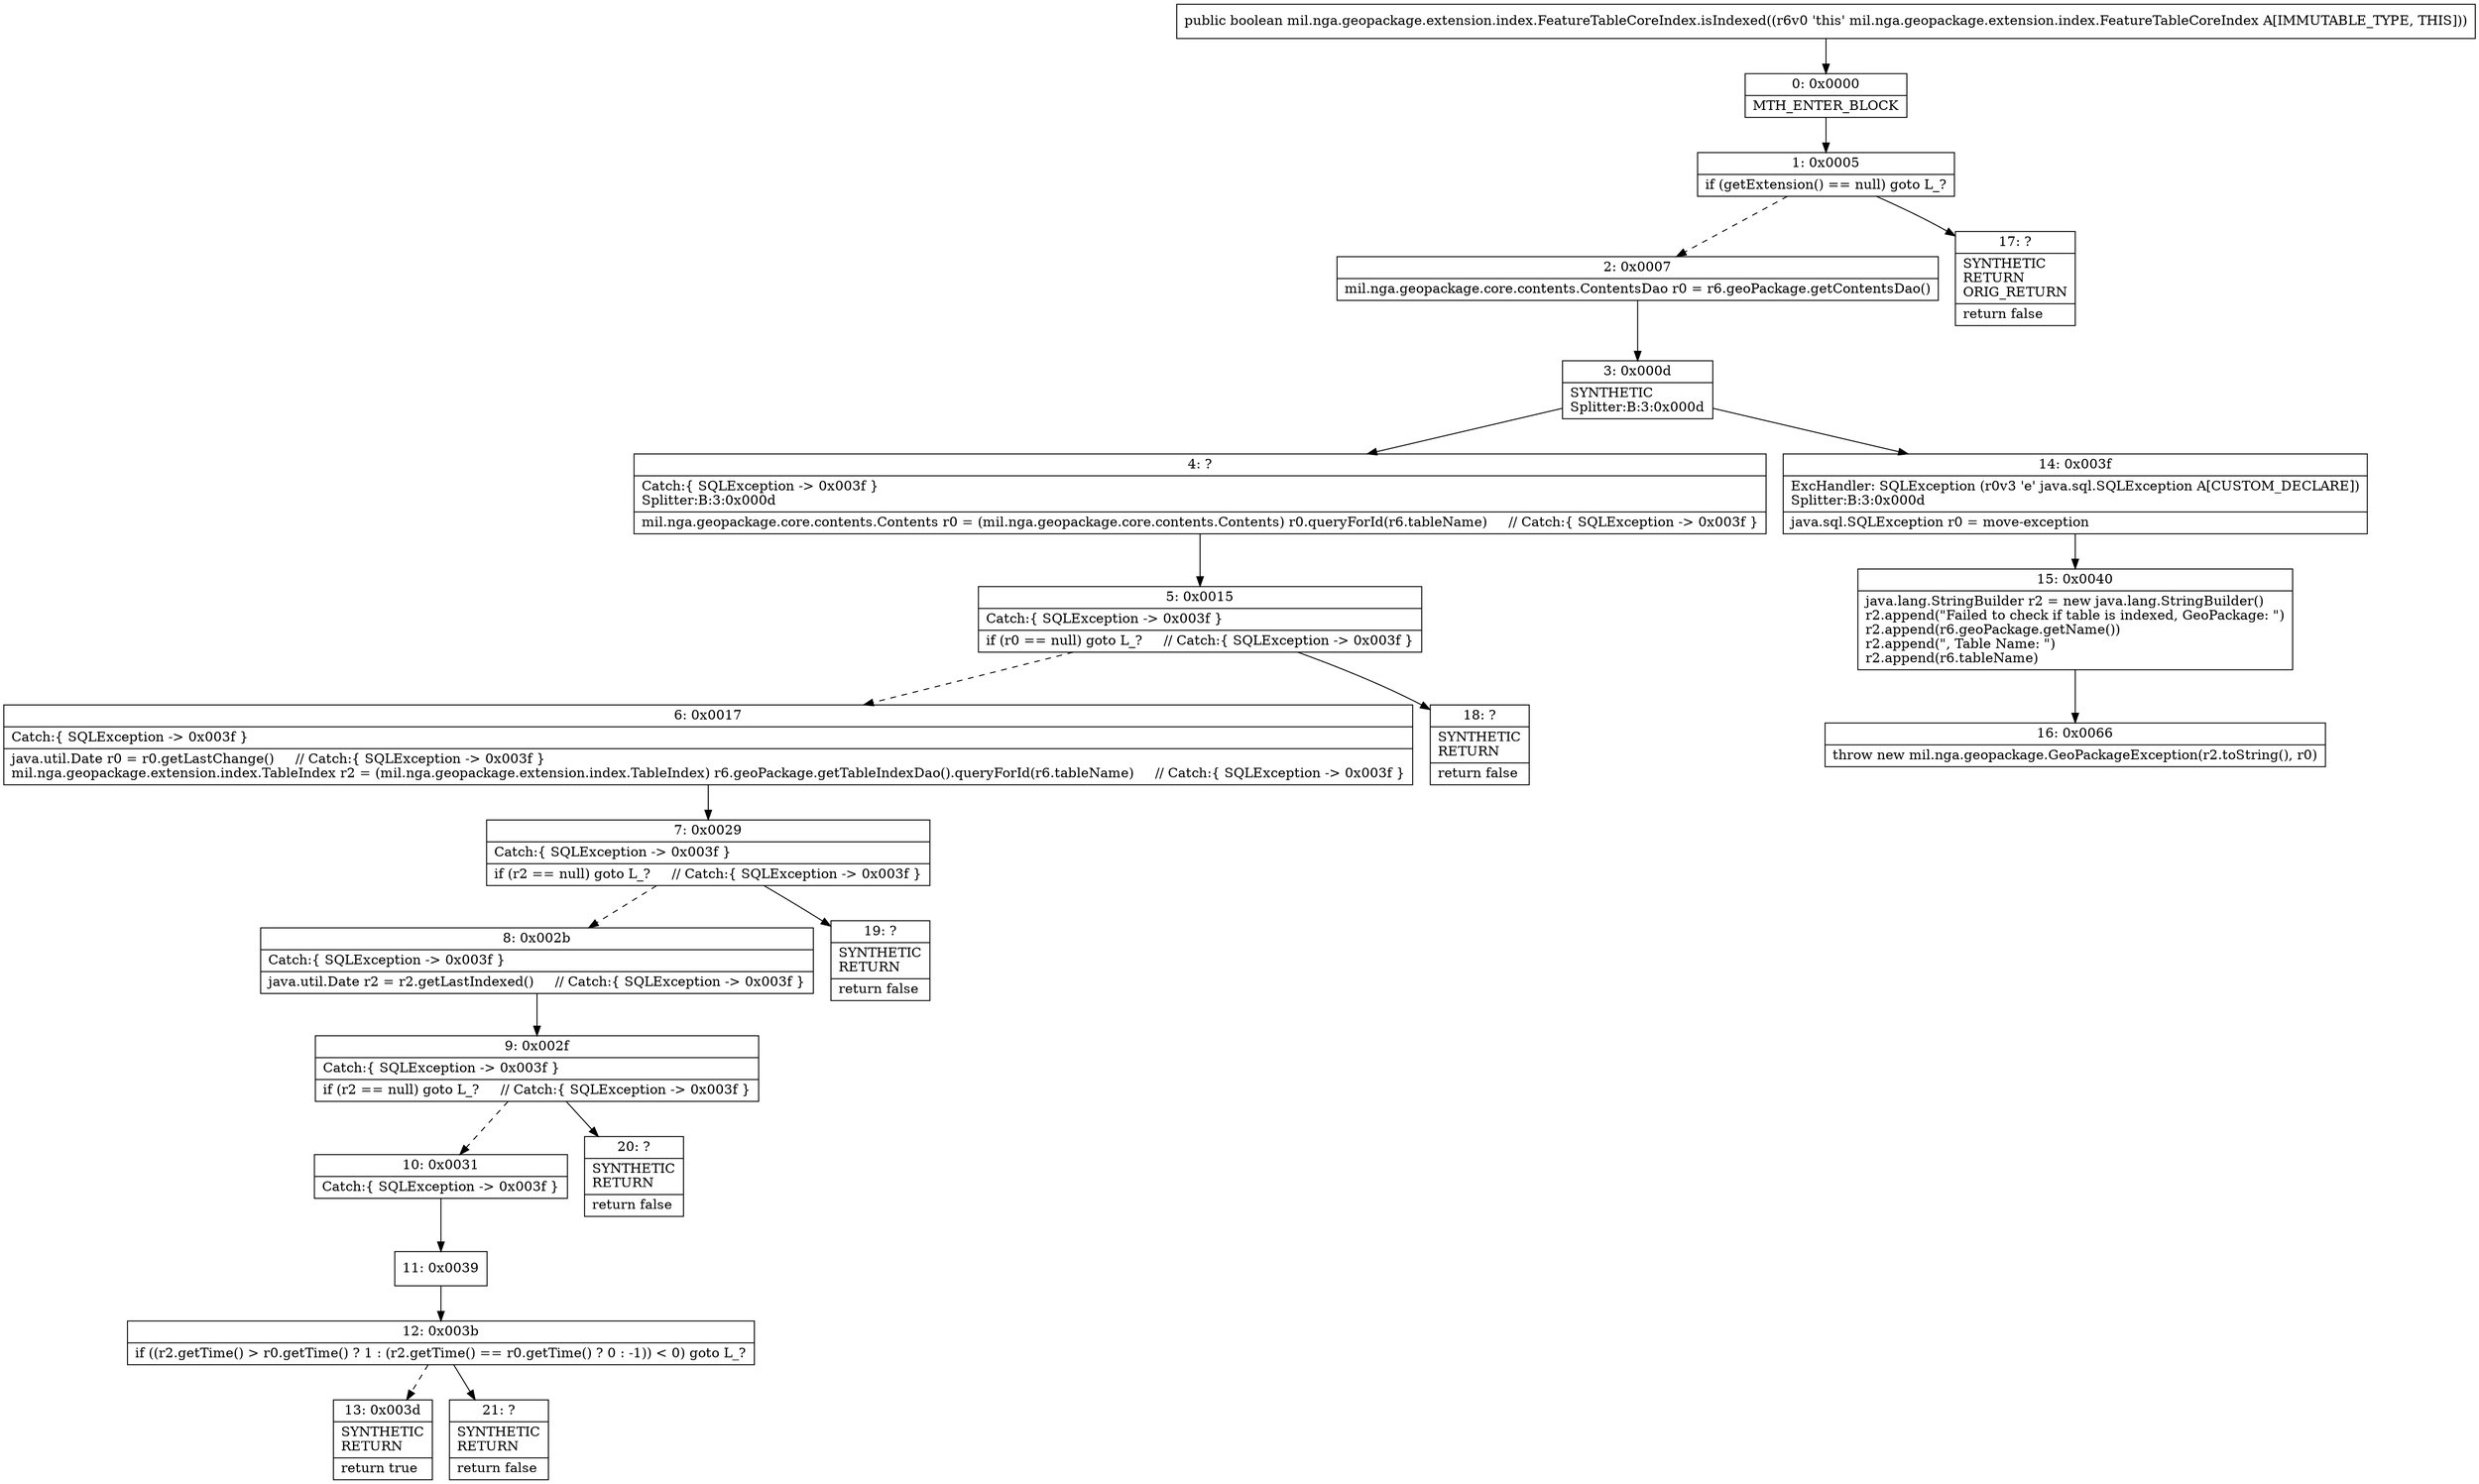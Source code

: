 digraph "CFG formil.nga.geopackage.extension.index.FeatureTableCoreIndex.isIndexed()Z" {
Node_0 [shape=record,label="{0\:\ 0x0000|MTH_ENTER_BLOCK\l}"];
Node_1 [shape=record,label="{1\:\ 0x0005|if (getExtension() == null) goto L_?\l}"];
Node_2 [shape=record,label="{2\:\ 0x0007|mil.nga.geopackage.core.contents.ContentsDao r0 = r6.geoPackage.getContentsDao()\l}"];
Node_3 [shape=record,label="{3\:\ 0x000d|SYNTHETIC\lSplitter:B:3:0x000d\l}"];
Node_4 [shape=record,label="{4\:\ ?|Catch:\{ SQLException \-\> 0x003f \}\lSplitter:B:3:0x000d\l|mil.nga.geopackage.core.contents.Contents r0 = (mil.nga.geopackage.core.contents.Contents) r0.queryForId(r6.tableName)     \/\/ Catch:\{ SQLException \-\> 0x003f \}\l}"];
Node_5 [shape=record,label="{5\:\ 0x0015|Catch:\{ SQLException \-\> 0x003f \}\l|if (r0 == null) goto L_?     \/\/ Catch:\{ SQLException \-\> 0x003f \}\l}"];
Node_6 [shape=record,label="{6\:\ 0x0017|Catch:\{ SQLException \-\> 0x003f \}\l|java.util.Date r0 = r0.getLastChange()     \/\/ Catch:\{ SQLException \-\> 0x003f \}\lmil.nga.geopackage.extension.index.TableIndex r2 = (mil.nga.geopackage.extension.index.TableIndex) r6.geoPackage.getTableIndexDao().queryForId(r6.tableName)     \/\/ Catch:\{ SQLException \-\> 0x003f \}\l}"];
Node_7 [shape=record,label="{7\:\ 0x0029|Catch:\{ SQLException \-\> 0x003f \}\l|if (r2 == null) goto L_?     \/\/ Catch:\{ SQLException \-\> 0x003f \}\l}"];
Node_8 [shape=record,label="{8\:\ 0x002b|Catch:\{ SQLException \-\> 0x003f \}\l|java.util.Date r2 = r2.getLastIndexed()     \/\/ Catch:\{ SQLException \-\> 0x003f \}\l}"];
Node_9 [shape=record,label="{9\:\ 0x002f|Catch:\{ SQLException \-\> 0x003f \}\l|if (r2 == null) goto L_?     \/\/ Catch:\{ SQLException \-\> 0x003f \}\l}"];
Node_10 [shape=record,label="{10\:\ 0x0031|Catch:\{ SQLException \-\> 0x003f \}\l}"];
Node_11 [shape=record,label="{11\:\ 0x0039}"];
Node_12 [shape=record,label="{12\:\ 0x003b|if ((r2.getTime() \> r0.getTime() ? 1 : (r2.getTime() == r0.getTime() ? 0 : \-1)) \< 0) goto L_?\l}"];
Node_13 [shape=record,label="{13\:\ 0x003d|SYNTHETIC\lRETURN\l|return true\l}"];
Node_14 [shape=record,label="{14\:\ 0x003f|ExcHandler: SQLException (r0v3 'e' java.sql.SQLException A[CUSTOM_DECLARE])\lSplitter:B:3:0x000d\l|java.sql.SQLException r0 = move\-exception\l}"];
Node_15 [shape=record,label="{15\:\ 0x0040|java.lang.StringBuilder r2 = new java.lang.StringBuilder()\lr2.append(\"Failed to check if table is indexed, GeoPackage: \")\lr2.append(r6.geoPackage.getName())\lr2.append(\", Table Name: \")\lr2.append(r6.tableName)\l}"];
Node_16 [shape=record,label="{16\:\ 0x0066|throw new mil.nga.geopackage.GeoPackageException(r2.toString(), r0)\l}"];
Node_17 [shape=record,label="{17\:\ ?|SYNTHETIC\lRETURN\lORIG_RETURN\l|return false\l}"];
Node_18 [shape=record,label="{18\:\ ?|SYNTHETIC\lRETURN\l|return false\l}"];
Node_19 [shape=record,label="{19\:\ ?|SYNTHETIC\lRETURN\l|return false\l}"];
Node_20 [shape=record,label="{20\:\ ?|SYNTHETIC\lRETURN\l|return false\l}"];
Node_21 [shape=record,label="{21\:\ ?|SYNTHETIC\lRETURN\l|return false\l}"];
MethodNode[shape=record,label="{public boolean mil.nga.geopackage.extension.index.FeatureTableCoreIndex.isIndexed((r6v0 'this' mil.nga.geopackage.extension.index.FeatureTableCoreIndex A[IMMUTABLE_TYPE, THIS])) }"];
MethodNode -> Node_0;
Node_0 -> Node_1;
Node_1 -> Node_2[style=dashed];
Node_1 -> Node_17;
Node_2 -> Node_3;
Node_3 -> Node_4;
Node_3 -> Node_14;
Node_4 -> Node_5;
Node_5 -> Node_6[style=dashed];
Node_5 -> Node_18;
Node_6 -> Node_7;
Node_7 -> Node_8[style=dashed];
Node_7 -> Node_19;
Node_8 -> Node_9;
Node_9 -> Node_10[style=dashed];
Node_9 -> Node_20;
Node_10 -> Node_11;
Node_11 -> Node_12;
Node_12 -> Node_13[style=dashed];
Node_12 -> Node_21;
Node_14 -> Node_15;
Node_15 -> Node_16;
}

